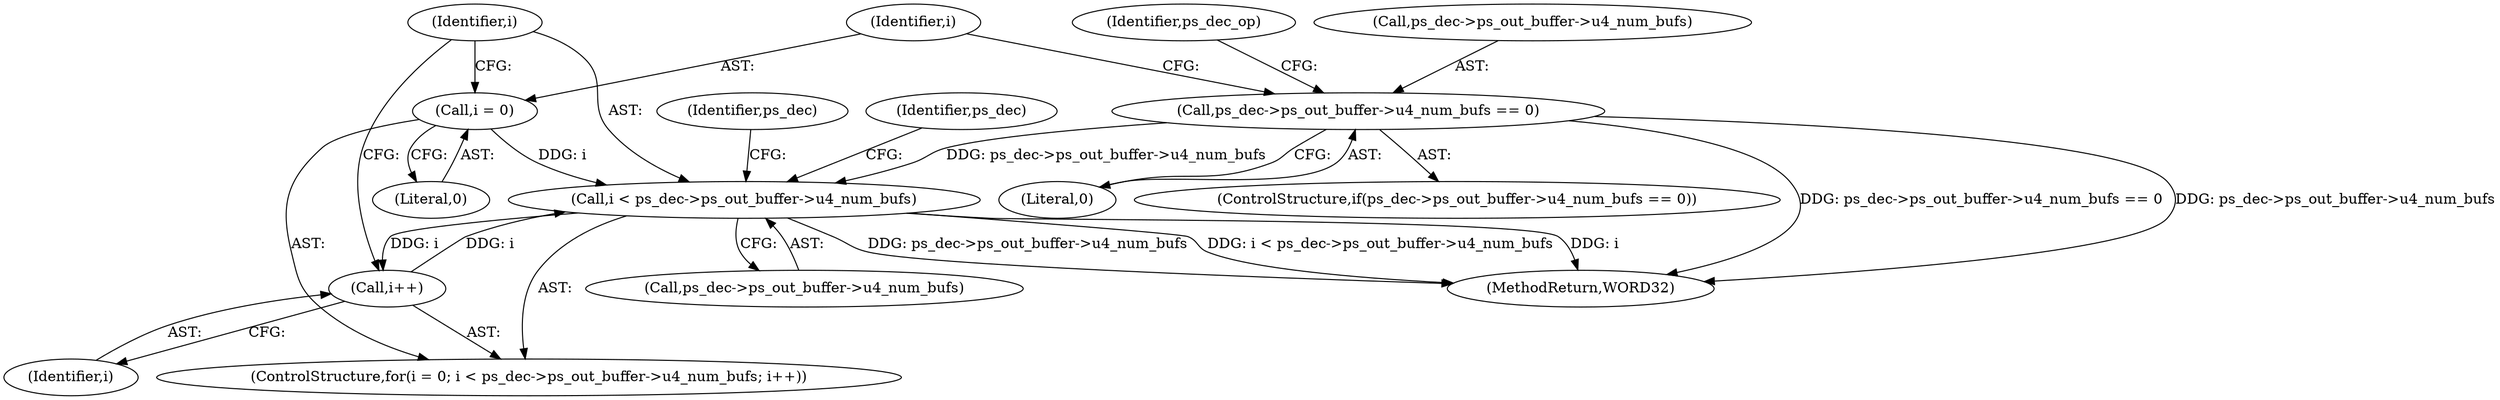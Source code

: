 digraph "0_Android_0b23c81c3dd9ec38f7e6806a3955fed1925541a0@pointer" {
"1000410" [label="(Call,i < ps_dec->ps_out_buffer->u4_num_bufs)"];
"1000407" [label="(Call,i = 0)"];
"1000417" [label="(Call,i++)"];
"1000410" [label="(Call,i < ps_dec->ps_out_buffer->u4_num_bufs)"];
"1000384" [label="(Call,ps_dec->ps_out_buffer->u4_num_bufs == 0)"];
"1000406" [label="(ControlStructure,for(i = 0; i < ps_dec->ps_out_buffer->u4_num_bufs; i++))"];
"1000425" [label="(Identifier,ps_dec)"];
"1000418" [label="(Identifier,i)"];
"1000411" [label="(Identifier,i)"];
"1002226" [label="(MethodReturn,WORD32)"];
"1000383" [label="(ControlStructure,if(ps_dec->ps_out_buffer->u4_num_bufs == 0))"];
"1000394" [label="(Identifier,ps_dec_op)"];
"1000384" [label="(Call,ps_dec->ps_out_buffer->u4_num_bufs == 0)"];
"1000410" [label="(Call,i < ps_dec->ps_out_buffer->u4_num_bufs)"];
"1000409" [label="(Literal,0)"];
"1000408" [label="(Identifier,i)"];
"1000407" [label="(Call,i = 0)"];
"1000473" [label="(Identifier,ps_dec)"];
"1000385" [label="(Call,ps_dec->ps_out_buffer->u4_num_bufs)"];
"1000390" [label="(Literal,0)"];
"1000412" [label="(Call,ps_dec->ps_out_buffer->u4_num_bufs)"];
"1000417" [label="(Call,i++)"];
"1000410" -> "1000406"  [label="AST: "];
"1000410" -> "1000412"  [label="CFG: "];
"1000411" -> "1000410"  [label="AST: "];
"1000412" -> "1000410"  [label="AST: "];
"1000425" -> "1000410"  [label="CFG: "];
"1000473" -> "1000410"  [label="CFG: "];
"1000410" -> "1002226"  [label="DDG: i"];
"1000410" -> "1002226"  [label="DDG: ps_dec->ps_out_buffer->u4_num_bufs"];
"1000410" -> "1002226"  [label="DDG: i < ps_dec->ps_out_buffer->u4_num_bufs"];
"1000407" -> "1000410"  [label="DDG: i"];
"1000417" -> "1000410"  [label="DDG: i"];
"1000384" -> "1000410"  [label="DDG: ps_dec->ps_out_buffer->u4_num_bufs"];
"1000410" -> "1000417"  [label="DDG: i"];
"1000407" -> "1000406"  [label="AST: "];
"1000407" -> "1000409"  [label="CFG: "];
"1000408" -> "1000407"  [label="AST: "];
"1000409" -> "1000407"  [label="AST: "];
"1000411" -> "1000407"  [label="CFG: "];
"1000417" -> "1000406"  [label="AST: "];
"1000417" -> "1000418"  [label="CFG: "];
"1000418" -> "1000417"  [label="AST: "];
"1000411" -> "1000417"  [label="CFG: "];
"1000384" -> "1000383"  [label="AST: "];
"1000384" -> "1000390"  [label="CFG: "];
"1000385" -> "1000384"  [label="AST: "];
"1000390" -> "1000384"  [label="AST: "];
"1000394" -> "1000384"  [label="CFG: "];
"1000408" -> "1000384"  [label="CFG: "];
"1000384" -> "1002226"  [label="DDG: ps_dec->ps_out_buffer->u4_num_bufs == 0"];
"1000384" -> "1002226"  [label="DDG: ps_dec->ps_out_buffer->u4_num_bufs"];
}
